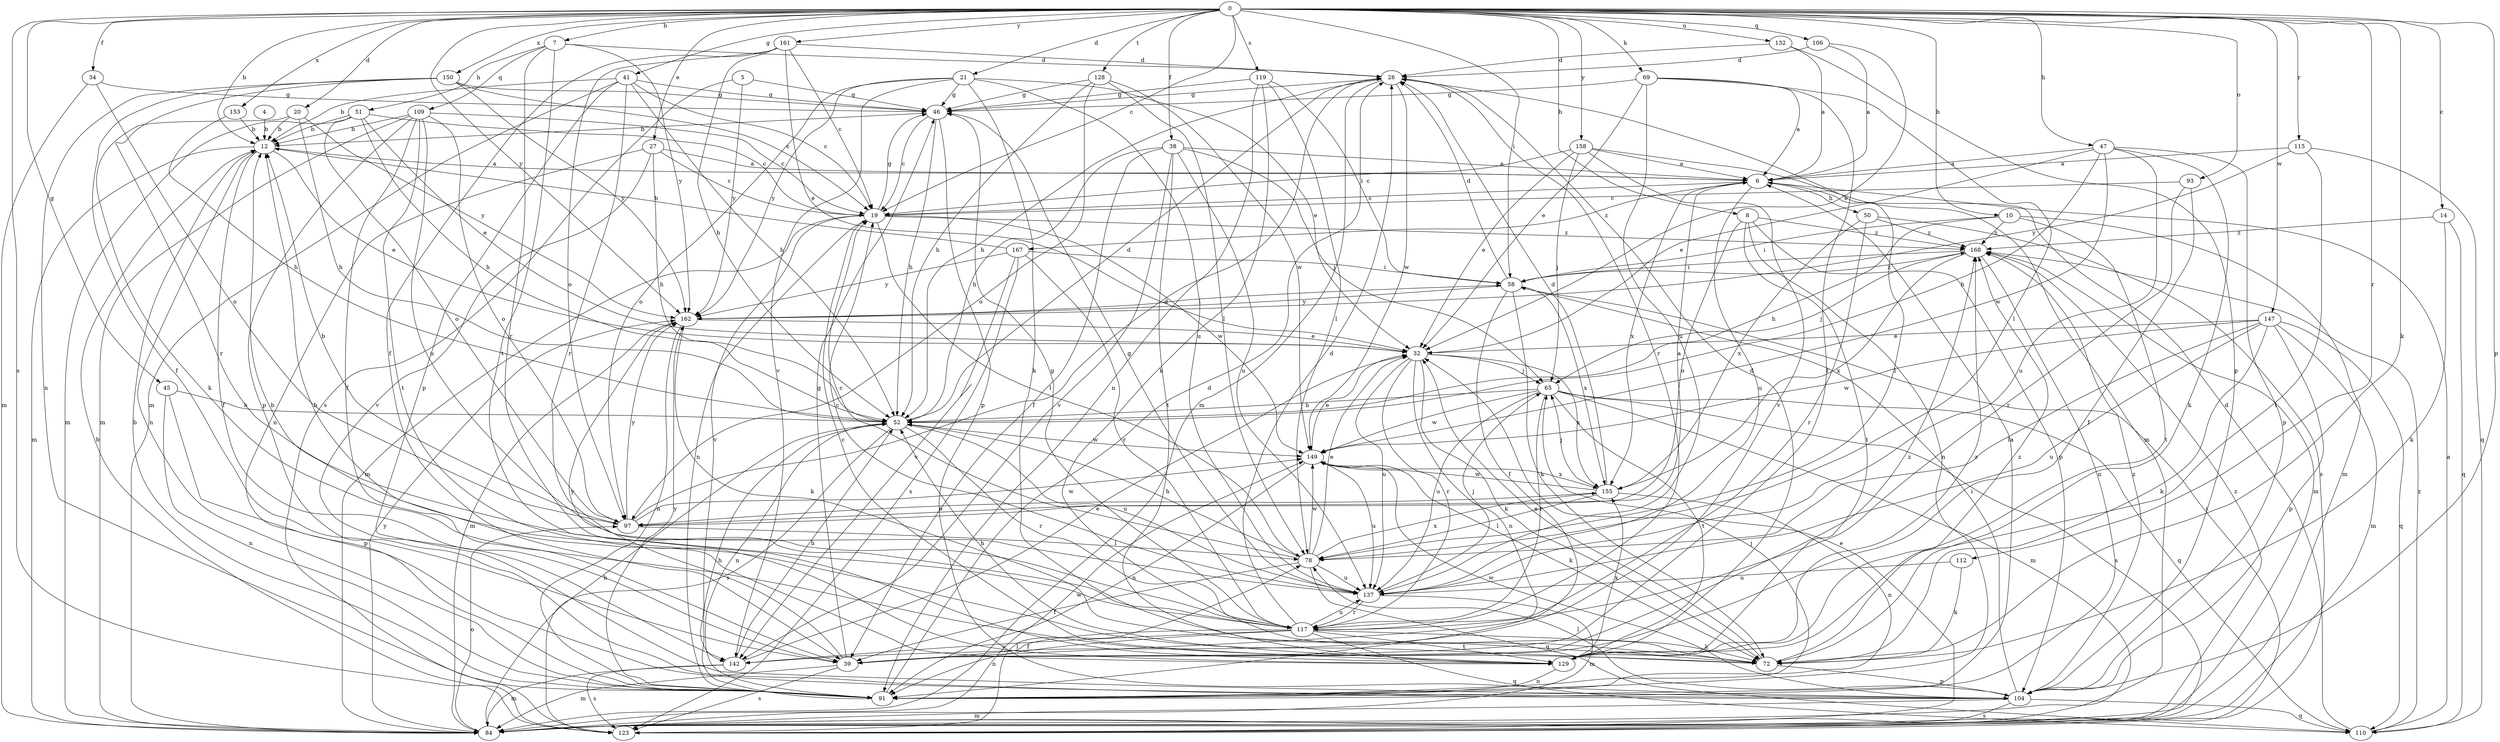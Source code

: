 strict digraph  {
0;
4;
5;
6;
7;
8;
10;
12;
14;
19;
20;
21;
26;
27;
32;
34;
38;
39;
41;
45;
46;
47;
50;
51;
52;
58;
65;
69;
72;
78;
84;
91;
93;
97;
104;
106;
109;
110;
112;
115;
117;
119;
123;
128;
129;
132;
137;
142;
147;
149;
150;
153;
155;
158;
161;
162;
167;
168;
0 -> 7  [label=b];
0 -> 8  [label=b];
0 -> 10  [label=b];
0 -> 12  [label=b];
0 -> 14  [label=c];
0 -> 19  [label=c];
0 -> 20  [label=d];
0 -> 21  [label=d];
0 -> 27  [label=e];
0 -> 34  [label=f];
0 -> 38  [label=f];
0 -> 41  [label=g];
0 -> 45  [label=g];
0 -> 47  [label=h];
0 -> 58  [label=i];
0 -> 69  [label=k];
0 -> 72  [label=k];
0 -> 93  [label=o];
0 -> 104  [label=p];
0 -> 106  [label=q];
0 -> 112  [label=r];
0 -> 115  [label=r];
0 -> 119  [label=s];
0 -> 123  [label=s];
0 -> 128  [label=t];
0 -> 132  [label=u];
0 -> 147  [label=w];
0 -> 150  [label=x];
0 -> 153  [label=x];
0 -> 158  [label=y];
0 -> 161  [label=y];
0 -> 162  [label=y];
4 -> 12  [label=b];
5 -> 46  [label=g];
5 -> 123  [label=s];
5 -> 162  [label=y];
6 -> 19  [label=c];
6 -> 50  [label=h];
6 -> 78  [label=l];
6 -> 137  [label=u];
6 -> 155  [label=x];
6 -> 167  [label=z];
7 -> 26  [label=d];
7 -> 51  [label=h];
7 -> 109  [label=q];
7 -> 117  [label=r];
7 -> 129  [label=t];
7 -> 162  [label=y];
8 -> 91  [label=n];
8 -> 97  [label=o];
8 -> 104  [label=p];
8 -> 129  [label=t];
8 -> 168  [label=z];
10 -> 52  [label=h];
10 -> 58  [label=i];
10 -> 84  [label=m];
10 -> 129  [label=t];
10 -> 168  [label=z];
12 -> 6  [label=a];
12 -> 32  [label=e];
12 -> 39  [label=f];
12 -> 84  [label=m];
12 -> 91  [label=n];
14 -> 72  [label=k];
14 -> 110  [label=q];
14 -> 168  [label=z];
19 -> 46  [label=g];
19 -> 78  [label=l];
19 -> 84  [label=m];
19 -> 91  [label=n];
19 -> 142  [label=v];
19 -> 149  [label=w];
19 -> 168  [label=z];
20 -> 12  [label=b];
20 -> 52  [label=h];
20 -> 72  [label=k];
20 -> 162  [label=y];
21 -> 32  [label=e];
21 -> 46  [label=g];
21 -> 72  [label=k];
21 -> 97  [label=o];
21 -> 137  [label=u];
21 -> 142  [label=v];
21 -> 162  [label=y];
26 -> 46  [label=g];
26 -> 52  [label=h];
26 -> 84  [label=m];
26 -> 117  [label=r];
26 -> 149  [label=w];
27 -> 6  [label=a];
27 -> 19  [label=c];
27 -> 52  [label=h];
27 -> 91  [label=n];
27 -> 142  [label=v];
32 -> 65  [label=j];
32 -> 72  [label=k];
32 -> 91  [label=n];
32 -> 117  [label=r];
32 -> 137  [label=u];
32 -> 155  [label=x];
34 -> 46  [label=g];
34 -> 84  [label=m];
34 -> 97  [label=o];
38 -> 6  [label=a];
38 -> 39  [label=f];
38 -> 52  [label=h];
38 -> 65  [label=j];
38 -> 129  [label=t];
38 -> 137  [label=u];
38 -> 142  [label=v];
39 -> 46  [label=g];
39 -> 84  [label=m];
39 -> 123  [label=s];
39 -> 162  [label=y];
39 -> 168  [label=z];
41 -> 12  [label=b];
41 -> 19  [label=c];
41 -> 46  [label=g];
41 -> 52  [label=h];
41 -> 84  [label=m];
41 -> 104  [label=p];
41 -> 117  [label=r];
45 -> 52  [label=h];
45 -> 91  [label=n];
45 -> 104  [label=p];
46 -> 12  [label=b];
46 -> 19  [label=c];
46 -> 52  [label=h];
46 -> 104  [label=p];
47 -> 6  [label=a];
47 -> 32  [label=e];
47 -> 52  [label=h];
47 -> 72  [label=k];
47 -> 104  [label=p];
47 -> 137  [label=u];
47 -> 149  [label=w];
50 -> 117  [label=r];
50 -> 123  [label=s];
50 -> 155  [label=x];
50 -> 168  [label=z];
51 -> 12  [label=b];
51 -> 19  [label=c];
51 -> 32  [label=e];
51 -> 52  [label=h];
51 -> 84  [label=m];
51 -> 97  [label=o];
52 -> 26  [label=d];
52 -> 91  [label=n];
52 -> 117  [label=r];
52 -> 123  [label=s];
52 -> 137  [label=u];
52 -> 149  [label=w];
58 -> 26  [label=d];
58 -> 39  [label=f];
58 -> 72  [label=k];
58 -> 155  [label=x];
58 -> 162  [label=y];
58 -> 168  [label=z];
65 -> 52  [label=h];
65 -> 84  [label=m];
65 -> 110  [label=q];
65 -> 117  [label=r];
65 -> 123  [label=s];
65 -> 129  [label=t];
65 -> 137  [label=u];
65 -> 149  [label=w];
69 -> 6  [label=a];
69 -> 32  [label=e];
69 -> 39  [label=f];
69 -> 46  [label=g];
69 -> 78  [label=l];
69 -> 137  [label=u];
72 -> 12  [label=b];
72 -> 32  [label=e];
72 -> 104  [label=p];
72 -> 168  [label=z];
78 -> 19  [label=c];
78 -> 32  [label=e];
78 -> 39  [label=f];
78 -> 52  [label=h];
78 -> 110  [label=q];
78 -> 137  [label=u];
78 -> 149  [label=w];
78 -> 155  [label=x];
84 -> 52  [label=h];
84 -> 97  [label=o];
84 -> 149  [label=w];
84 -> 162  [label=y];
84 -> 168  [label=z];
91 -> 6  [label=a];
91 -> 12  [label=b];
91 -> 26  [label=d];
91 -> 52  [label=h];
91 -> 65  [label=j];
91 -> 162  [label=y];
93 -> 19  [label=c];
93 -> 39  [label=f];
93 -> 117  [label=r];
97 -> 6  [label=a];
97 -> 12  [label=b];
97 -> 26  [label=d];
97 -> 78  [label=l];
97 -> 149  [label=w];
97 -> 162  [label=y];
104 -> 58  [label=i];
104 -> 78  [label=l];
104 -> 84  [label=m];
104 -> 110  [label=q];
104 -> 123  [label=s];
104 -> 149  [label=w];
104 -> 168  [label=z];
106 -> 6  [label=a];
106 -> 26  [label=d];
106 -> 32  [label=e];
109 -> 12  [label=b];
109 -> 19  [label=c];
109 -> 39  [label=f];
109 -> 84  [label=m];
109 -> 97  [label=o];
109 -> 104  [label=p];
109 -> 129  [label=t];
109 -> 137  [label=u];
110 -> 6  [label=a];
110 -> 26  [label=d];
110 -> 168  [label=z];
112 -> 72  [label=k];
112 -> 137  [label=u];
115 -> 6  [label=a];
115 -> 110  [label=q];
115 -> 129  [label=t];
115 -> 162  [label=y];
117 -> 26  [label=d];
117 -> 39  [label=f];
117 -> 46  [label=g];
117 -> 72  [label=k];
117 -> 91  [label=n];
117 -> 110  [label=q];
117 -> 129  [label=t];
117 -> 137  [label=u];
117 -> 142  [label=v];
119 -> 46  [label=g];
119 -> 58  [label=i];
119 -> 72  [label=k];
119 -> 78  [label=l];
119 -> 91  [label=n];
123 -> 12  [label=b];
123 -> 32  [label=e];
123 -> 58  [label=i];
123 -> 78  [label=l];
128 -> 46  [label=g];
128 -> 52  [label=h];
128 -> 78  [label=l];
128 -> 97  [label=o];
128 -> 149  [label=w];
129 -> 12  [label=b];
129 -> 19  [label=c];
129 -> 26  [label=d];
129 -> 52  [label=h];
129 -> 91  [label=n];
129 -> 155  [label=x];
129 -> 168  [label=z];
132 -> 6  [label=a];
132 -> 26  [label=d];
132 -> 104  [label=p];
137 -> 19  [label=c];
137 -> 46  [label=g];
137 -> 65  [label=j];
137 -> 84  [label=m];
137 -> 117  [label=r];
142 -> 32  [label=e];
142 -> 52  [label=h];
142 -> 84  [label=m];
142 -> 123  [label=s];
147 -> 32  [label=e];
147 -> 72  [label=k];
147 -> 78  [label=l];
147 -> 84  [label=m];
147 -> 104  [label=p];
147 -> 110  [label=q];
147 -> 137  [label=u];
147 -> 149  [label=w];
149 -> 32  [label=e];
149 -> 72  [label=k];
149 -> 91  [label=n];
149 -> 137  [label=u];
149 -> 155  [label=x];
150 -> 19  [label=c];
150 -> 39  [label=f];
150 -> 46  [label=g];
150 -> 91  [label=n];
150 -> 117  [label=r];
150 -> 162  [label=y];
153 -> 12  [label=b];
153 -> 52  [label=h];
155 -> 26  [label=d];
155 -> 65  [label=j];
155 -> 78  [label=l];
155 -> 91  [label=n];
155 -> 97  [label=o];
155 -> 149  [label=w];
158 -> 6  [label=a];
158 -> 19  [label=c];
158 -> 32  [label=e];
158 -> 65  [label=j];
158 -> 84  [label=m];
158 -> 142  [label=v];
161 -> 19  [label=c];
161 -> 26  [label=d];
161 -> 32  [label=e];
161 -> 39  [label=f];
161 -> 52  [label=h];
161 -> 97  [label=o];
162 -> 32  [label=e];
162 -> 58  [label=i];
162 -> 72  [label=k];
162 -> 84  [label=m];
162 -> 91  [label=n];
167 -> 12  [label=b];
167 -> 58  [label=i];
167 -> 117  [label=r];
167 -> 123  [label=s];
167 -> 142  [label=v];
167 -> 162  [label=y];
168 -> 58  [label=i];
168 -> 65  [label=j];
168 -> 84  [label=m];
168 -> 91  [label=n];
168 -> 155  [label=x];
}
